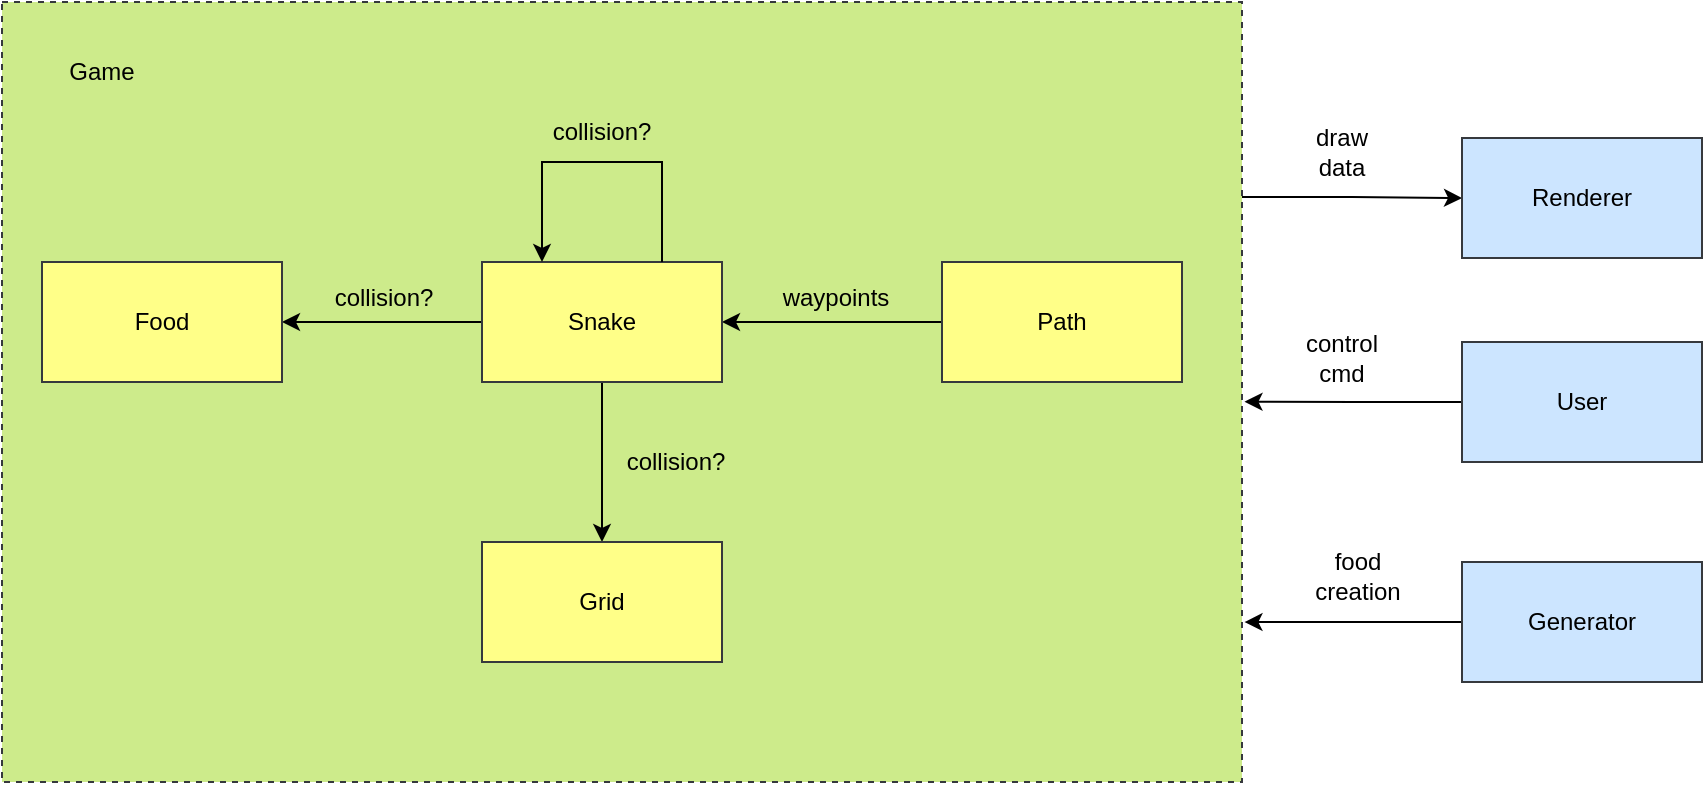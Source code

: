 <mxfile version="17.4.2" type="device" pages="5"><diagram id="K0ic8NywX22ohd31PI2z" name="game_engine"><mxGraphModel dx="1106" dy="892" grid="1" gridSize="10" guides="1" tooltips="1" connect="1" arrows="1" fold="1" page="1" pageScale="1" pageWidth="1169" pageHeight="827" math="0" shadow="0"><root><mxCell id="0"/><mxCell id="1" parent="0"/><mxCell id="_YfiGK-esDUyasO1RiRa-21" style="edgeStyle=orthogonalEdgeStyle;rounded=0;orthogonalLoop=1;jettySize=auto;html=1;exitX=1;exitY=0.25;exitDx=0;exitDy=0;entryX=0;entryY=0.5;entryDx=0;entryDy=0;startArrow=none;startFill=0;endArrow=classic;endFill=1;" edge="1" parent="1" source="_YfiGK-esDUyasO1RiRa-6" target="_YfiGK-esDUyasO1RiRa-4"><mxGeometry relative="1" as="geometry"/></mxCell><mxCell id="_YfiGK-esDUyasO1RiRa-6" value="" style="rounded=0;whiteSpace=wrap;html=1;dashed=1;fillColor=#cdeb8b;strokeColor=#36393d;" vertex="1" parent="1"><mxGeometry x="70" y="280" width="620" height="390" as="geometry"/></mxCell><mxCell id="_YfiGK-esDUyasO1RiRa-11" style="edgeStyle=orthogonalEdgeStyle;rounded=0;orthogonalLoop=1;jettySize=auto;html=1;exitX=1;exitY=0.5;exitDx=0;exitDy=0;entryX=0;entryY=0.5;entryDx=0;entryDy=0;startArrow=classic;startFill=1;endArrow=none;endFill=0;" edge="1" parent="1" source="_YfiGK-esDUyasO1RiRa-1" target="_YfiGK-esDUyasO1RiRa-8"><mxGeometry relative="1" as="geometry"/></mxCell><mxCell id="_YfiGK-esDUyasO1RiRa-12" style="edgeStyle=orthogonalEdgeStyle;rounded=0;orthogonalLoop=1;jettySize=auto;html=1;exitX=0.5;exitY=1;exitDx=0;exitDy=0;entryX=0.5;entryY=0;entryDx=0;entryDy=0;" edge="1" parent="1" source="_YfiGK-esDUyasO1RiRa-1" target="_YfiGK-esDUyasO1RiRa-3"><mxGeometry relative="1" as="geometry"/></mxCell><mxCell id="_YfiGK-esDUyasO1RiRa-14" style="edgeStyle=orthogonalEdgeStyle;rounded=0;orthogonalLoop=1;jettySize=auto;html=1;exitX=0;exitY=0.5;exitDx=0;exitDy=0;entryX=1;entryY=0.5;entryDx=0;entryDy=0;" edge="1" parent="1" source="_YfiGK-esDUyasO1RiRa-1" target="_YfiGK-esDUyasO1RiRa-2"><mxGeometry relative="1" as="geometry"/></mxCell><mxCell id="_YfiGK-esDUyasO1RiRa-1" value="Snake" style="rounded=0;whiteSpace=wrap;html=1;fillColor=#ffff88;strokeColor=#36393d;" vertex="1" parent="1"><mxGeometry x="310" y="410" width="120" height="60" as="geometry"/></mxCell><mxCell id="_YfiGK-esDUyasO1RiRa-2" value="Food" style="rounded=0;whiteSpace=wrap;html=1;fillColor=#ffff88;strokeColor=#36393d;" vertex="1" parent="1"><mxGeometry x="90" y="410" width="120" height="60" as="geometry"/></mxCell><mxCell id="_YfiGK-esDUyasO1RiRa-3" value="Grid" style="rounded=0;whiteSpace=wrap;html=1;fillColor=#ffff88;strokeColor=#36393d;" vertex="1" parent="1"><mxGeometry x="310" y="550" width="120" height="60" as="geometry"/></mxCell><mxCell id="_YfiGK-esDUyasO1RiRa-4" value="Renderer" style="rounded=0;whiteSpace=wrap;html=1;fillColor=#cce5ff;strokeColor=#36393d;" vertex="1" parent="1"><mxGeometry x="800" y="348" width="120" height="60" as="geometry"/></mxCell><mxCell id="_YfiGK-esDUyasO1RiRa-22" style="edgeStyle=orthogonalEdgeStyle;rounded=0;orthogonalLoop=1;jettySize=auto;html=1;exitX=0;exitY=0.5;exitDx=0;exitDy=0;entryX=1.002;entryY=0.692;entryDx=0;entryDy=0;entryPerimeter=0;startArrow=none;startFill=0;endArrow=classic;endFill=1;" edge="1" parent="1" source="_YfiGK-esDUyasO1RiRa-5"><mxGeometry relative="1" as="geometry"><mxPoint x="691.24" y="479.88" as="targetPoint"/></mxGeometry></mxCell><mxCell id="_YfiGK-esDUyasO1RiRa-5" value="User" style="rounded=0;whiteSpace=wrap;html=1;fillColor=#cce5ff;strokeColor=#36393d;" vertex="1" parent="1"><mxGeometry x="800" y="450" width="120" height="60" as="geometry"/></mxCell><mxCell id="_YfiGK-esDUyasO1RiRa-23" style="edgeStyle=orthogonalEdgeStyle;rounded=0;orthogonalLoop=1;jettySize=auto;html=1;exitX=0;exitY=0.5;exitDx=0;exitDy=0;entryX=1.002;entryY=0.795;entryDx=0;entryDy=0;entryPerimeter=0;startArrow=none;startFill=0;endArrow=classic;endFill=1;" edge="1" parent="1" source="_YfiGK-esDUyasO1RiRa-7" target="_YfiGK-esDUyasO1RiRa-6"><mxGeometry relative="1" as="geometry"/></mxCell><mxCell id="_YfiGK-esDUyasO1RiRa-7" value="Generator" style="rounded=0;whiteSpace=wrap;html=1;fillColor=#cce5ff;strokeColor=#36393d;" vertex="1" parent="1"><mxGeometry x="800" y="560" width="120" height="60" as="geometry"/></mxCell><mxCell id="_YfiGK-esDUyasO1RiRa-8" value="Path" style="rounded=0;whiteSpace=wrap;html=1;fillColor=#ffff88;strokeColor=#36393d;" vertex="1" parent="1"><mxGeometry x="540" y="410" width="120" height="60" as="geometry"/></mxCell><mxCell id="_YfiGK-esDUyasO1RiRa-13" style="edgeStyle=orthogonalEdgeStyle;rounded=0;orthogonalLoop=1;jettySize=auto;html=1;exitX=0.75;exitY=0;exitDx=0;exitDy=0;entryX=0.25;entryY=0;entryDx=0;entryDy=0;" edge="1" parent="1" source="_YfiGK-esDUyasO1RiRa-1" target="_YfiGK-esDUyasO1RiRa-1"><mxGeometry relative="1" as="geometry"><Array as="points"><mxPoint x="400" y="360"/><mxPoint x="340" y="360"/></Array></mxGeometry></mxCell><mxCell id="_YfiGK-esDUyasO1RiRa-15" value="Game" style="text;html=1;strokeColor=none;fillColor=none;align=center;verticalAlign=middle;whiteSpace=wrap;rounded=0;dashed=1;" vertex="1" parent="1"><mxGeometry x="90" y="300" width="60" height="30" as="geometry"/></mxCell><mxCell id="_YfiGK-esDUyasO1RiRa-17" value="collision?" style="text;html=1;strokeColor=none;fillColor=none;align=center;verticalAlign=middle;whiteSpace=wrap;rounded=0;dashed=1;" vertex="1" parent="1"><mxGeometry x="377" y="495" width="60" height="30" as="geometry"/></mxCell><mxCell id="_YfiGK-esDUyasO1RiRa-18" value="collision?" style="text;html=1;strokeColor=none;fillColor=none;align=center;verticalAlign=middle;whiteSpace=wrap;rounded=0;dashed=1;" vertex="1" parent="1"><mxGeometry x="231" y="413" width="60" height="30" as="geometry"/></mxCell><mxCell id="_YfiGK-esDUyasO1RiRa-19" value="collision?" style="text;html=1;strokeColor=none;fillColor=none;align=center;verticalAlign=middle;whiteSpace=wrap;rounded=0;dashed=1;" vertex="1" parent="1"><mxGeometry x="340" y="330" width="60" height="30" as="geometry"/></mxCell><mxCell id="_YfiGK-esDUyasO1RiRa-20" value="waypoints" style="text;html=1;strokeColor=none;fillColor=none;align=center;verticalAlign=middle;whiteSpace=wrap;rounded=0;dashed=1;" vertex="1" parent="1"><mxGeometry x="457" y="413" width="60" height="30" as="geometry"/></mxCell><mxCell id="_YfiGK-esDUyasO1RiRa-24" value="draw&lt;br&gt;data" style="text;html=1;strokeColor=none;fillColor=none;align=center;verticalAlign=middle;whiteSpace=wrap;rounded=0;dashed=1;" vertex="1" parent="1"><mxGeometry x="710" y="340" width="60" height="30" as="geometry"/></mxCell><mxCell id="_YfiGK-esDUyasO1RiRa-25" value="control&lt;br&gt;cmd" style="text;html=1;strokeColor=none;fillColor=none;align=center;verticalAlign=middle;whiteSpace=wrap;rounded=0;dashed=1;" vertex="1" parent="1"><mxGeometry x="710" y="443" width="60" height="30" as="geometry"/></mxCell><mxCell id="_YfiGK-esDUyasO1RiRa-26" value="food&lt;br&gt;creation" style="text;html=1;strokeColor=none;fillColor=none;align=center;verticalAlign=middle;whiteSpace=wrap;rounded=0;dashed=1;" vertex="1" parent="1"><mxGeometry x="718" y="552" width="60" height="30" as="geometry"/></mxCell></root></mxGraphModel></diagram><diagram id="yoSWxF0UqnJMZdylvLa1" name="dispatcher"><mxGraphModel dx="1106" dy="892" grid="1" gridSize="10" guides="1" tooltips="1" connect="1" arrows="1" fold="1" page="1" pageScale="1" pageWidth="1169" pageHeight="827" math="0" shadow="0"><root><mxCell id="0"/><mxCell id="1" parent="0"/><mxCell id="RIt8N-c_ZYkhGw95KNy2-14" style="edgeStyle=orthogonalEdgeStyle;rounded=0;orthogonalLoop=1;jettySize=auto;html=1;exitX=1;exitY=0.25;exitDx=0;exitDy=0;entryX=0;entryY=0.25;entryDx=0;entryDy=0;startArrow=classic;startFill=1;endArrow=none;endFill=0;" edge="1" parent="1" source="RIt8N-c_ZYkhGw95KNy2-1" target="RIt8N-c_ZYkhGw95KNy2-13"><mxGeometry relative="1" as="geometry"/></mxCell><mxCell id="RIt8N-c_ZYkhGw95KNy2-15" style="edgeStyle=orthogonalEdgeStyle;rounded=0;orthogonalLoop=1;jettySize=auto;html=1;exitX=1;exitY=0.75;exitDx=0;exitDy=0;entryX=0;entryY=0.75;entryDx=0;entryDy=0;startArrow=none;startFill=0;endArrow=classic;endFill=1;" edge="1" parent="1" source="RIt8N-c_ZYkhGw95KNy2-1" target="RIt8N-c_ZYkhGw95KNy2-13"><mxGeometry relative="1" as="geometry"/></mxCell><mxCell id="RIt8N-c_ZYkhGw95KNy2-1" value="Dispatcher" style="rounded=0;whiteSpace=wrap;html=1;fillColor=#ffff88;strokeColor=#36393d;" vertex="1" parent="1"><mxGeometry x="250" y="110" width="120" height="60" as="geometry"/></mxCell><mxCell id="RIt8N-c_ZYkhGw95KNy2-5" style="edgeStyle=orthogonalEdgeStyle;rounded=0;orthogonalLoop=1;jettySize=auto;html=1;exitX=0.5;exitY=1;exitDx=0;exitDy=0;entryX=0.5;entryY=0;entryDx=0;entryDy=0;startArrow=classic;startFill=1;endArrow=classic;endFill=1;dashed=1;" edge="1" parent="1" source="RIt8N-c_ZYkhGw95KNy2-2" target="RIt8N-c_ZYkhGw95KNy2-3"><mxGeometry relative="1" as="geometry"/></mxCell><mxCell id="RIt8N-c_ZYkhGw95KNy2-8" style="edgeStyle=orthogonalEdgeStyle;rounded=0;orthogonalLoop=1;jettySize=auto;html=1;exitX=0.75;exitY=0;exitDx=0;exitDy=0;entryX=0.75;entryY=1;entryDx=0;entryDy=0;startArrow=classic;startFill=1;endArrow=none;endFill=0;" edge="1" parent="1" source="RIt8N-c_ZYkhGw95KNy2-2" target="RIt8N-c_ZYkhGw95KNy2-1"><mxGeometry relative="1" as="geometry"/></mxCell><mxCell id="RIt8N-c_ZYkhGw95KNy2-9" style="edgeStyle=orthogonalEdgeStyle;rounded=0;orthogonalLoop=1;jettySize=auto;html=1;exitX=0.25;exitY=0;exitDx=0;exitDy=0;entryX=0.25;entryY=1;entryDx=0;entryDy=0;startArrow=none;startFill=0;endArrow=classic;endFill=1;" edge="1" parent="1" source="RIt8N-c_ZYkhGw95KNy2-2" target="RIt8N-c_ZYkhGw95KNy2-1"><mxGeometry relative="1" as="geometry"/></mxCell><mxCell id="RIt8N-c_ZYkhGw95KNy2-2" value="TransportServer" style="rounded=0;whiteSpace=wrap;html=1;fillColor=#cce5ff;strokeColor=#36393d;" vertex="1" parent="1"><mxGeometry x="250" y="240" width="120" height="60" as="geometry"/></mxCell><mxCell id="RIt8N-c_ZYkhGw95KNy2-10" style="edgeStyle=orthogonalEdgeStyle;rounded=0;orthogonalLoop=1;jettySize=auto;html=1;exitX=0.75;exitY=1;exitDx=0;exitDy=0;entryX=0.75;entryY=0;entryDx=0;entryDy=0;startArrow=none;startFill=0;endArrow=classic;endFill=1;" edge="1" parent="1" source="RIt8N-c_ZYkhGw95KNy2-3" target="RIt8N-c_ZYkhGw95KNy2-4"><mxGeometry relative="1" as="geometry"/></mxCell><mxCell id="RIt8N-c_ZYkhGw95KNy2-11" style="edgeStyle=orthogonalEdgeStyle;rounded=0;orthogonalLoop=1;jettySize=auto;html=1;exitX=0.25;exitY=1;exitDx=0;exitDy=0;entryX=0.25;entryY=0;entryDx=0;entryDy=0;startArrow=classic;startFill=1;endArrow=none;endFill=0;" edge="1" parent="1" source="RIt8N-c_ZYkhGw95KNy2-3" target="RIt8N-c_ZYkhGw95KNy2-4"><mxGeometry relative="1" as="geometry"/></mxCell><mxCell id="RIt8N-c_ZYkhGw95KNy2-3" value="TransportClient" style="rounded=0;whiteSpace=wrap;html=1;fillColor=#cce5ff;strokeColor=#36393d;" vertex="1" parent="1"><mxGeometry x="250" y="380" width="120" height="60" as="geometry"/></mxCell><mxCell id="RIt8N-c_ZYkhGw95KNy2-4" value="Dispatcher" style="rounded=0;whiteSpace=wrap;html=1;fillColor=#ffff88;strokeColor=#36393d;" vertex="1" parent="1"><mxGeometry x="250" y="510" width="120" height="60" as="geometry"/></mxCell><mxCell id="RIt8N-c_ZYkhGw95KNy2-6" value="udp&lt;br&gt;transmission" style="text;html=1;strokeColor=none;fillColor=none;align=center;verticalAlign=middle;whiteSpace=wrap;rounded=0;dashed=1;" vertex="1" parent="1"><mxGeometry x="330" y="322" width="60" height="30" as="geometry"/></mxCell><mxCell id="RIt8N-c_ZYkhGw95KNy2-12" value="Client&lt;br&gt;Application" style="rounded=0;whiteSpace=wrap;html=1;fillColor=#cdeb8b;strokeColor=#36393d;" vertex="1" parent="1"><mxGeometry x="500" y="510" width="120" height="60" as="geometry"/></mxCell><mxCell id="RIt8N-c_ZYkhGw95KNy2-13" value="Server&lt;br&gt;Application" style="rounded=0;whiteSpace=wrap;html=1;fillColor=#cdeb8b;strokeColor=#36393d;" vertex="1" parent="1"><mxGeometry x="500" y="110" width="120" height="60" as="geometry"/></mxCell><mxCell id="RIt8N-c_ZYkhGw95KNy2-16" value="publish" style="text;html=1;strokeColor=none;fillColor=none;align=center;verticalAlign=middle;whiteSpace=wrap;rounded=0;" vertex="1" parent="1"><mxGeometry x="403" y="98" width="60" height="30" as="geometry"/></mxCell><mxCell id="RIt8N-c_ZYkhGw95KNy2-17" value="subscribe" style="text;html=1;strokeColor=none;fillColor=none;align=center;verticalAlign=middle;whiteSpace=wrap;rounded=0;" vertex="1" parent="1"><mxGeometry x="403" y="129" width="60" height="30" as="geometry"/></mxCell><mxCell id="RIt8N-c_ZYkhGw95KNy2-18" style="edgeStyle=orthogonalEdgeStyle;rounded=0;orthogonalLoop=1;jettySize=auto;html=1;exitX=1;exitY=0.25;exitDx=0;exitDy=0;entryX=0;entryY=0.25;entryDx=0;entryDy=0;startArrow=classic;startFill=1;endArrow=none;endFill=0;" edge="1" parent="1"><mxGeometry relative="1" as="geometry"><mxPoint x="370" y="525" as="sourcePoint"/><mxPoint x="500" y="525" as="targetPoint"/></mxGeometry></mxCell><mxCell id="RIt8N-c_ZYkhGw95KNy2-19" style="edgeStyle=orthogonalEdgeStyle;rounded=0;orthogonalLoop=1;jettySize=auto;html=1;exitX=1;exitY=0.75;exitDx=0;exitDy=0;entryX=0;entryY=0.75;entryDx=0;entryDy=0;startArrow=none;startFill=0;endArrow=classic;endFill=1;" edge="1" parent="1"><mxGeometry relative="1" as="geometry"><mxPoint x="370" y="555" as="sourcePoint"/><mxPoint x="500" y="555" as="targetPoint"/></mxGeometry></mxCell><mxCell id="RIt8N-c_ZYkhGw95KNy2-20" value="publish" style="text;html=1;strokeColor=none;fillColor=none;align=center;verticalAlign=middle;whiteSpace=wrap;rounded=0;" vertex="1" parent="1"><mxGeometry x="403" y="498" width="60" height="30" as="geometry"/></mxCell><mxCell id="RIt8N-c_ZYkhGw95KNy2-21" value="subscribe" style="text;html=1;strokeColor=none;fillColor=none;align=center;verticalAlign=middle;whiteSpace=wrap;rounded=0;" vertex="1" parent="1"><mxGeometry x="403" y="529" width="60" height="30" as="geometry"/></mxCell></root></mxGraphModel></diagram><diagram id="RRk3dnv7z7Vk2WvVKO43" name="game_comm"><mxGraphModel dx="1106" dy="892" grid="1" gridSize="5" guides="1" tooltips="1" connect="1" arrows="1" fold="1" page="1" pageScale="1" pageWidth="1169" pageHeight="827" math="0" shadow="0"><root><mxCell id="0"/><mxCell id="1" parent="0"/><mxCell id="gcvkq_3urKfvFnKV32Gt-6" style="edgeStyle=none;rounded=0;orthogonalLoop=1;jettySize=auto;html=1;exitX=1;exitY=0.5;exitDx=0;exitDy=0;entryX=0;entryY=0.25;entryDx=0;entryDy=0;startArrow=none;startFill=0;endArrow=classic;endFill=1;" edge="1" parent="1" source="gcvkq_3urKfvFnKV32Gt-1" target="gcvkq_3urKfvFnKV32Gt-3"><mxGeometry relative="1" as="geometry"/></mxCell><mxCell id="gcvkq_3urKfvFnKV32Gt-1" value="User" style="rounded=0;whiteSpace=wrap;html=1;fillColor=#cce5ff;strokeColor=#36393d;" vertex="1" parent="1"><mxGeometry x="325" y="225" width="120" height="60" as="geometry"/></mxCell><mxCell id="gcvkq_3urKfvFnKV32Gt-4" style="rounded=0;orthogonalLoop=1;jettySize=auto;html=1;exitX=1;exitY=0.5;exitDx=0;exitDy=0;startArrow=none;startFill=0;endArrow=classic;endFill=1;entryX=0;entryY=0.75;entryDx=0;entryDy=0;" edge="1" parent="1" source="gcvkq_3urKfvFnKV32Gt-2" target="gcvkq_3urKfvFnKV32Gt-3"><mxGeometry relative="1" as="geometry"><mxPoint x="520" y="325" as="targetPoint"/></mxGeometry></mxCell><mxCell id="gcvkq_3urKfvFnKV32Gt-2" value="Generator" style="rounded=0;whiteSpace=wrap;html=1;fillColor=#cce5ff;strokeColor=#36393d;" vertex="1" parent="1"><mxGeometry x="325" y="335" width="120" height="60" as="geometry"/></mxCell><mxCell id="gcvkq_3urKfvFnKV32Gt-8" style="edgeStyle=none;rounded=0;orthogonalLoop=1;jettySize=auto;html=1;exitX=1;exitY=0.5;exitDx=0;exitDy=0;entryX=0;entryY=0.5;entryDx=0;entryDy=0;startArrow=none;startFill=0;endArrow=classic;endFill=1;" edge="1" parent="1" source="gcvkq_3urKfvFnKV32Gt-3" target="gcvkq_3urKfvFnKV32Gt-7"><mxGeometry relative="1" as="geometry"/></mxCell><mxCell id="gcvkq_3urKfvFnKV32Gt-3" value="Dispatcher&lt;br&gt;+ Transport" style="rounded=0;whiteSpace=wrap;html=1;fillColor=#ffff88;strokeColor=#36393d;" vertex="1" parent="1"><mxGeometry x="555" y="275" width="120" height="60" as="geometry"/></mxCell><mxCell id="gcvkq_3urKfvFnKV32Gt-7" value="Game" style="rounded=0;whiteSpace=wrap;html=1;fillColor=#cdeb8b;strokeColor=#36393d;" vertex="1" parent="1"><mxGeometry x="790" y="275" width="120" height="60" as="geometry"/></mxCell><mxCell id="gcvkq_3urKfvFnKV32Gt-9" value="publish&lt;span style=&quot;color: rgba(0 , 0 , 0 , 0) ; font-family: monospace ; font-size: 0px&quot;&gt;%3CmxGraphModel%3E%3Croot%3E%3CmxCell%20id%3D%220%22%2F%3E%3CmxCell%20id%3D%221%22%20parent%3D%220%22%2F%3E%3CmxCell%20id%3D%222%22%20value%3D%22User%22%20style%3D%22rounded%3D0%3BwhiteSpace%3Dwrap%3Bhtml%3D1%3B%22%20vertex%3D%221%22%20parent%3D%221%22%3E%3CmxGeometry%20x%3D%22325%22%20y%3D%22225%22%20width%3D%22120%22%20height%3D%2260%22%20as%3D%22geometry%22%2F%3E%3C%2FmxCell%3E%3C%2Froot%3E%3C%2FmxGraphModel%3E&lt;/span&gt;" style="text;html=1;strokeColor=none;fillColor=none;align=center;verticalAlign=middle;whiteSpace=wrap;rounded=0;" vertex="1" parent="1"><mxGeometry x="470" y="230" width="60" height="30" as="geometry"/></mxCell><mxCell id="gcvkq_3urKfvFnKV32Gt-10" value="publish&lt;span style=&quot;color: rgba(0 , 0 , 0 , 0) ; font-family: monospace ; font-size: 0px&quot;&gt;%3CmxGraphModel%3E%3Croot%3E%3CmxCell%20id%3D%220%22%2F%3E%3CmxCell%20id%3D%221%22%20parent%3D%220%22%2F%3E%3CmxCell%20id%3D%222%22%20value%3D%22User%22%20style%3D%22rounded%3D0%3BwhiteSpace%3Dwrap%3Bhtml%3D1%3B%22%20vertex%3D%221%22%20parent%3D%221%22%3E%3CmxGeometry%20x%3D%22325%22%20y%3D%22225%22%20width%3D%22120%22%20height%3D%2260%22%20as%3D%22geometry%22%2F%3E%3C%2FmxCell%3E%3C%2Froot%3E%3C%2FmxGraphModel%3E&lt;/span&gt;" style="text;html=1;strokeColor=none;fillColor=none;align=center;verticalAlign=middle;whiteSpace=wrap;rounded=0;" vertex="1" parent="1"><mxGeometry x="470" y="360" width="60" height="30" as="geometry"/></mxCell><mxCell id="gcvkq_3urKfvFnKV32Gt-11" value="subscribe" style="text;html=1;strokeColor=none;fillColor=none;align=center;verticalAlign=middle;whiteSpace=wrap;rounded=0;" vertex="1" parent="1"><mxGeometry x="705" y="270" width="60" height="30" as="geometry"/></mxCell></root></mxGraphModel></diagram><diagram id="ydxkBmPol0wirJ78lxdd" name="publisher_subscriber"><mxGraphModel dx="503" dy="405" grid="1" gridSize="5" guides="1" tooltips="1" connect="1" arrows="1" fold="1" page="1" pageScale="1" pageWidth="1169" pageHeight="827" math="0" shadow="0"><root><mxCell id="0"/><mxCell id="1" parent="0"/><mxCell id="qJ5gpyXOmKyDnyUPKr0--2" style="edgeStyle=none;rounded=0;orthogonalLoop=1;jettySize=auto;html=1;exitX=0.5;exitY=1;exitDx=0;exitDy=0;entryX=0.5;entryY=0;entryDx=0;entryDy=0;startArrow=none;startFill=0;endArrow=classic;endFill=1;" edge="1" parent="1" source="7B2Q9HjotNCFzqBDcXut-2" target="qJ5gpyXOmKyDnyUPKr0--1"><mxGeometry relative="1" as="geometry"/></mxCell><mxCell id="7B2Q9HjotNCFzqBDcXut-2" value="subscriber" style="ellipse;whiteSpace=wrap;html=1;rounded=0;fillColor=#ffff88;strokeColor=#36393d;" vertex="1" parent="1"><mxGeometry x="360" y="325" width="120" height="50" as="geometry"/></mxCell><mxCell id="qJ5gpyXOmKyDnyUPKr0--5" style="edgeStyle=none;rounded=0;orthogonalLoop=1;jettySize=auto;html=1;exitX=0;exitY=0.5;exitDx=0;exitDy=0;startArrow=none;startFill=0;endArrow=classic;endFill=1;fillColor=#ffff88;strokeColor=#36393d;" edge="1" parent="1" source="7B2Q9HjotNCFzqBDcXut-4" target="7B2Q9HjotNCFzqBDcXut-5"><mxGeometry relative="1" as="geometry"/></mxCell><mxCell id="7B2Q9HjotNCFzqBDcXut-4" value="publisher" style="ellipse;whiteSpace=wrap;html=1;rounded=0;fillColor=#ffff88;strokeColor=#36393d;" vertex="1" parent="1"><mxGeometry x="630" y="325" width="120" height="50" as="geometry"/></mxCell><mxCell id="qJ5gpyXOmKyDnyUPKr0--6" style="edgeStyle=none;rounded=0;orthogonalLoop=1;jettySize=auto;html=1;exitX=0;exitY=0.5;exitDx=0;exitDy=0;entryX=1;entryY=0.5;entryDx=0;entryDy=0;startArrow=none;startFill=0;endArrow=classic;endFill=1;fillColor=#ffff88;strokeColor=#36393d;" edge="1" parent="1" source="7B2Q9HjotNCFzqBDcXut-5" target="7B2Q9HjotNCFzqBDcXut-2"><mxGeometry relative="1" as="geometry"/></mxCell><mxCell id="7B2Q9HjotNCFzqBDcXut-5" value="/topic" style="rounded=0;whiteSpace=wrap;html=1;fillColor=#ffff88;strokeColor=#36393d;" vertex="1" parent="1"><mxGeometry x="520" y="335" width="70" height="30" as="geometry"/></mxCell><mxCell id="qJ5gpyXOmKyDnyUPKr0--1" value="callback" style="rounded=0;whiteSpace=wrap;html=1;fillColor=#cdeb8b;strokeColor=#36393d;" vertex="1" parent="1"><mxGeometry x="360" y="420" width="120" height="60" as="geometry"/></mxCell><mxCell id="qJ5gpyXOmKyDnyUPKr0--4" style="edgeStyle=none;rounded=0;orthogonalLoop=1;jettySize=auto;html=1;exitX=0.5;exitY=0;exitDx=0;exitDy=0;entryX=0.464;entryY=1;entryDx=0;entryDy=0;entryPerimeter=0;startArrow=none;startFill=0;endArrow=classic;endFill=1;" edge="1" parent="1" source="qJ5gpyXOmKyDnyUPKr0--3" target="7B2Q9HjotNCFzqBDcXut-4"><mxGeometry relative="1" as="geometry"/></mxCell><mxCell id="qJ5gpyXOmKyDnyUPKr0--3" value="client" style="rounded=0;whiteSpace=wrap;html=1;fillColor=#cdeb8b;strokeColor=#36393d;" vertex="1" parent="1"><mxGeometry x="625" y="420" width="120" height="60" as="geometry"/></mxCell><mxCell id="qJ5gpyXOmKyDnyUPKr0--7" value="msg" style="text;html=1;strokeColor=none;fillColor=none;align=center;verticalAlign=middle;whiteSpace=wrap;rounded=0;" vertex="1" parent="1"><mxGeometry x="410" y="380" width="60" height="30" as="geometry"/></mxCell><mxCell id="qJ5gpyXOmKyDnyUPKr0--8" value="msg" style="text;html=1;strokeColor=none;fillColor=none;align=center;verticalAlign=middle;whiteSpace=wrap;rounded=0;" vertex="1" parent="1"><mxGeometry x="675" y="380" width="60" height="30" as="geometry"/></mxCell></root></mxGraphModel></diagram><diagram id="Uz5em6bL2DvMzrgrcMJd" name="comm_interaction"><mxGraphModel dx="790" dy="637" grid="1" gridSize="5" guides="1" tooltips="1" connect="1" arrows="1" fold="1" page="1" pageScale="1" pageWidth="1169" pageHeight="827" math="0" shadow="0"><root><mxCell id="0"/><mxCell id="1" parent="0"/><mxCell id="NuUbgpUFlxtVkofQPrTF-13" value="" style="endArrow=none;dashed=1;html=1;rounded=0;startArrow=none;entryX=0.5;entryY=1;entryDx=0;entryDy=0;" edge="1" parent="1" source="krQoFzjt2cYmZH0ZtPsi-9" target="NuUbgpUFlxtVkofQPrTF-15"><mxGeometry width="50" height="50" relative="1" as="geometry"><mxPoint x="400" y="555" as="sourcePoint"/><mxPoint x="400" y="200" as="targetPoint"/></mxGeometry></mxCell><mxCell id="NuUbgpUFlxtVkofQPrTF-14" value="" style="endArrow=none;dashed=1;html=1;rounded=0;" edge="1" parent="1" target="NuUbgpUFlxtVkofQPrTF-16"><mxGeometry width="50" height="50" relative="1" as="geometry"><mxPoint x="640" y="560" as="sourcePoint"/><mxPoint x="640" y="200" as="targetPoint"/></mxGeometry></mxCell><mxCell id="NuUbgpUFlxtVkofQPrTF-15" value="client" style="text;html=1;strokeColor=none;fillColor=none;align=center;verticalAlign=middle;whiteSpace=wrap;rounded=0;" vertex="1" parent="1"><mxGeometry x="370" y="160" width="60" height="30" as="geometry"/></mxCell><mxCell id="NuUbgpUFlxtVkofQPrTF-16" value="server" style="text;html=1;strokeColor=none;fillColor=none;align=center;verticalAlign=middle;whiteSpace=wrap;rounded=0;" vertex="1" parent="1"><mxGeometry x="610" y="160" width="60" height="30" as="geometry"/></mxCell><mxCell id="NuUbgpUFlxtVkofQPrTF-19" value="" style="endArrow=classic;html=1;rounded=0;" edge="1" parent="1"><mxGeometry width="50" height="50" relative="1" as="geometry"><mxPoint x="420" y="210" as="sourcePoint"/><mxPoint x="620" y="250" as="targetPoint"/></mxGeometry></mxCell><mxCell id="NuUbgpUFlxtVkofQPrTF-20" value="!CONNECT" style="text;html=1;strokeColor=none;fillColor=none;align=center;verticalAlign=middle;whiteSpace=wrap;rounded=0;" vertex="1" parent="1"><mxGeometry x="485" y="190" width="60" height="30" as="geometry"/></mxCell><mxCell id="NuUbgpUFlxtVkofQPrTF-21" value="" style="endArrow=classic;html=1;rounded=0;" edge="1" parent="1"><mxGeometry width="50" height="50" relative="1" as="geometry"><mxPoint x="615" y="285" as="sourcePoint"/><mxPoint x="420" y="315" as="targetPoint"/></mxGeometry></mxCell><mxCell id="krQoFzjt2cYmZH0ZtPsi-1" value="grid dimension" style="text;html=1;strokeColor=none;fillColor=none;align=center;verticalAlign=middle;whiteSpace=wrap;rounded=0;" vertex="1" parent="1"><mxGeometry x="485" y="260" width="60" height="30" as="geometry"/></mxCell><mxCell id="krQoFzjt2cYmZH0ZtPsi-3" value="" style="endArrow=classic;html=1;rounded=0;" edge="1" parent="1"><mxGeometry width="50" height="50" relative="1" as="geometry"><mxPoint x="420" y="355" as="sourcePoint"/><mxPoint x="620" y="395" as="targetPoint"/></mxGeometry></mxCell><mxCell id="krQoFzjt2cYmZH0ZtPsi-4" value="start" style="text;html=1;strokeColor=none;fillColor=none;align=center;verticalAlign=middle;whiteSpace=wrap;rounded=0;" vertex="1" parent="1"><mxGeometry x="485" y="338" width="60" height="30" as="geometry"/></mxCell><mxCell id="krQoFzjt2cYmZH0ZtPsi-5" value="" style="endArrow=classic;html=1;rounded=0;" edge="1" parent="1"><mxGeometry width="50" height="50" relative="1" as="geometry"><mxPoint x="420" y="415" as="sourcePoint"/><mxPoint x="620" y="455" as="targetPoint"/></mxGeometry></mxCell><mxCell id="krQoFzjt2cYmZH0ZtPsi-6" value="food&lt;br&gt;position" style="text;html=1;strokeColor=none;fillColor=none;align=center;verticalAlign=middle;whiteSpace=wrap;rounded=0;" vertex="1" parent="1"><mxGeometry x="485" y="395" width="60" height="30" as="geometry"/></mxCell><mxCell id="krQoFzjt2cYmZH0ZtPsi-7" value="" style="endArrow=classic;html=1;rounded=0;" edge="1" parent="1"><mxGeometry width="50" height="50" relative="1" as="geometry"><mxPoint x="420" y="480" as="sourcePoint"/><mxPoint x="620" y="520" as="targetPoint"/></mxGeometry></mxCell><mxCell id="krQoFzjt2cYmZH0ZtPsi-8" value="user&lt;br&gt;control" style="text;html=1;strokeColor=none;fillColor=none;align=center;verticalAlign=middle;whiteSpace=wrap;rounded=0;" vertex="1" parent="1"><mxGeometry x="485" y="463" width="60" height="30" as="geometry"/></mxCell><mxCell id="krQoFzjt2cYmZH0ZtPsi-9" value="" style="rounded=0;whiteSpace=wrap;html=1;fillColor=#cdeb8b;strokeColor=#36393d;" vertex="1" parent="1"><mxGeometry x="392.5" y="205" width="15" height="320" as="geometry"/></mxCell><mxCell id="krQoFzjt2cYmZH0ZtPsi-10" value="" style="endArrow=none;dashed=1;html=1;rounded=0;" edge="1" parent="1" target="krQoFzjt2cYmZH0ZtPsi-9"><mxGeometry width="50" height="50" relative="1" as="geometry"><mxPoint x="400" y="555" as="sourcePoint"/><mxPoint x="400" y="200" as="targetPoint"/></mxGeometry></mxCell><mxCell id="krQoFzjt2cYmZH0ZtPsi-11" value="" style="rounded=0;whiteSpace=wrap;html=1;fillColor=#cdeb8b;strokeColor=#36393d;" vertex="1" parent="1"><mxGeometry x="632.5" y="205" width="15" height="320" as="geometry"/></mxCell></root></mxGraphModel></diagram></mxfile>